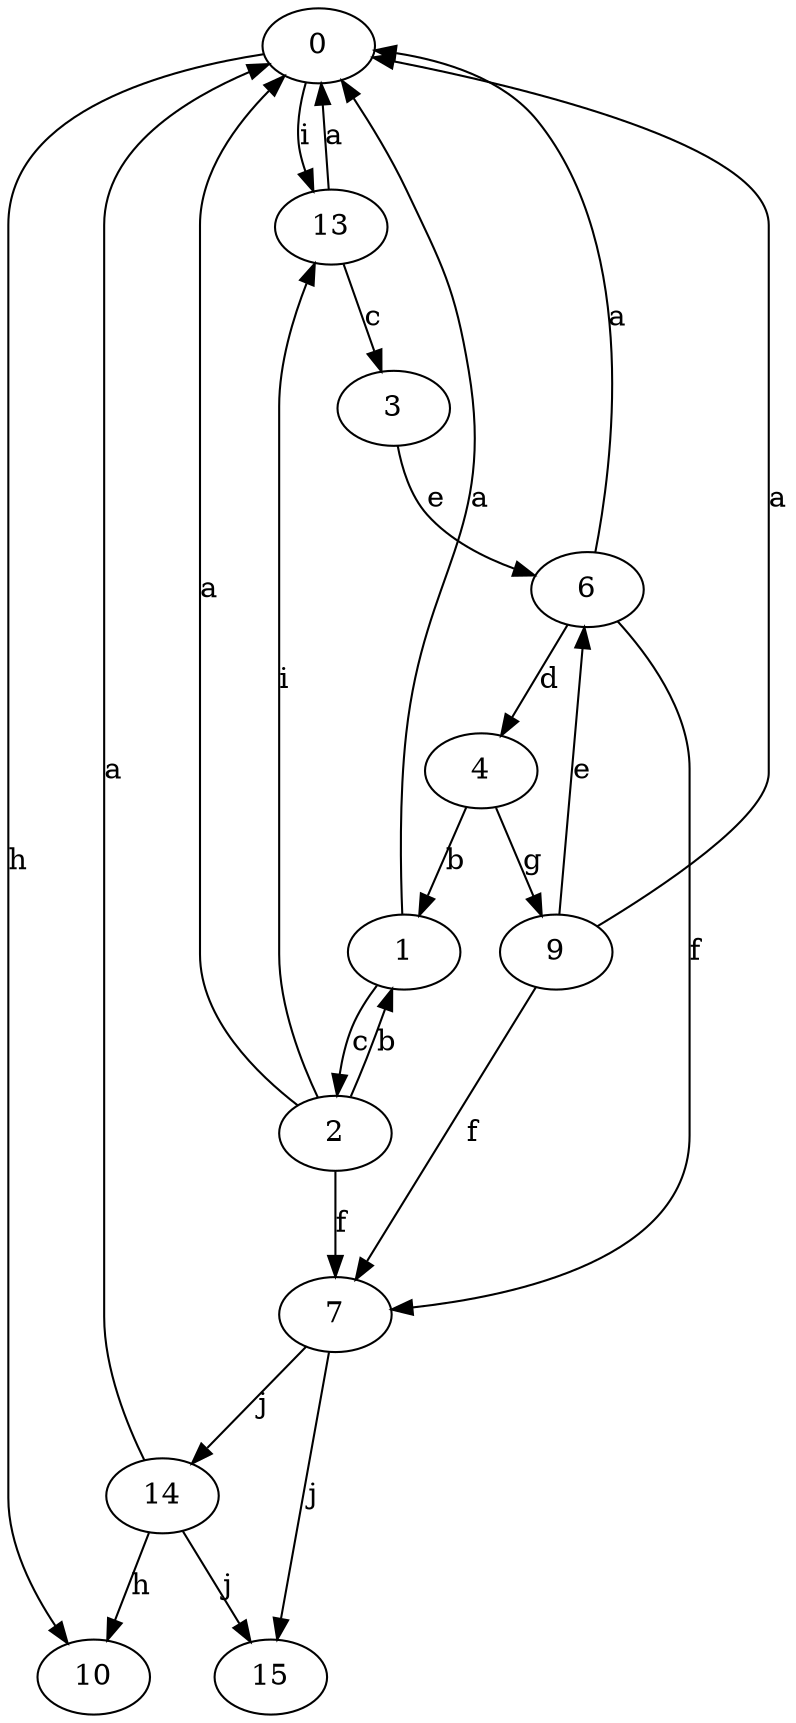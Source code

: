 strict digraph  {
0;
1;
2;
3;
4;
6;
7;
9;
10;
13;
14;
15;
0 -> 10  [label=h];
0 -> 13  [label=i];
1 -> 0  [label=a];
1 -> 2  [label=c];
2 -> 0  [label=a];
2 -> 1  [label=b];
2 -> 7  [label=f];
2 -> 13  [label=i];
3 -> 6  [label=e];
4 -> 1  [label=b];
4 -> 9  [label=g];
6 -> 0  [label=a];
6 -> 4  [label=d];
6 -> 7  [label=f];
7 -> 14  [label=j];
7 -> 15  [label=j];
9 -> 0  [label=a];
9 -> 6  [label=e];
9 -> 7  [label=f];
13 -> 0  [label=a];
13 -> 3  [label=c];
14 -> 0  [label=a];
14 -> 10  [label=h];
14 -> 15  [label=j];
}
